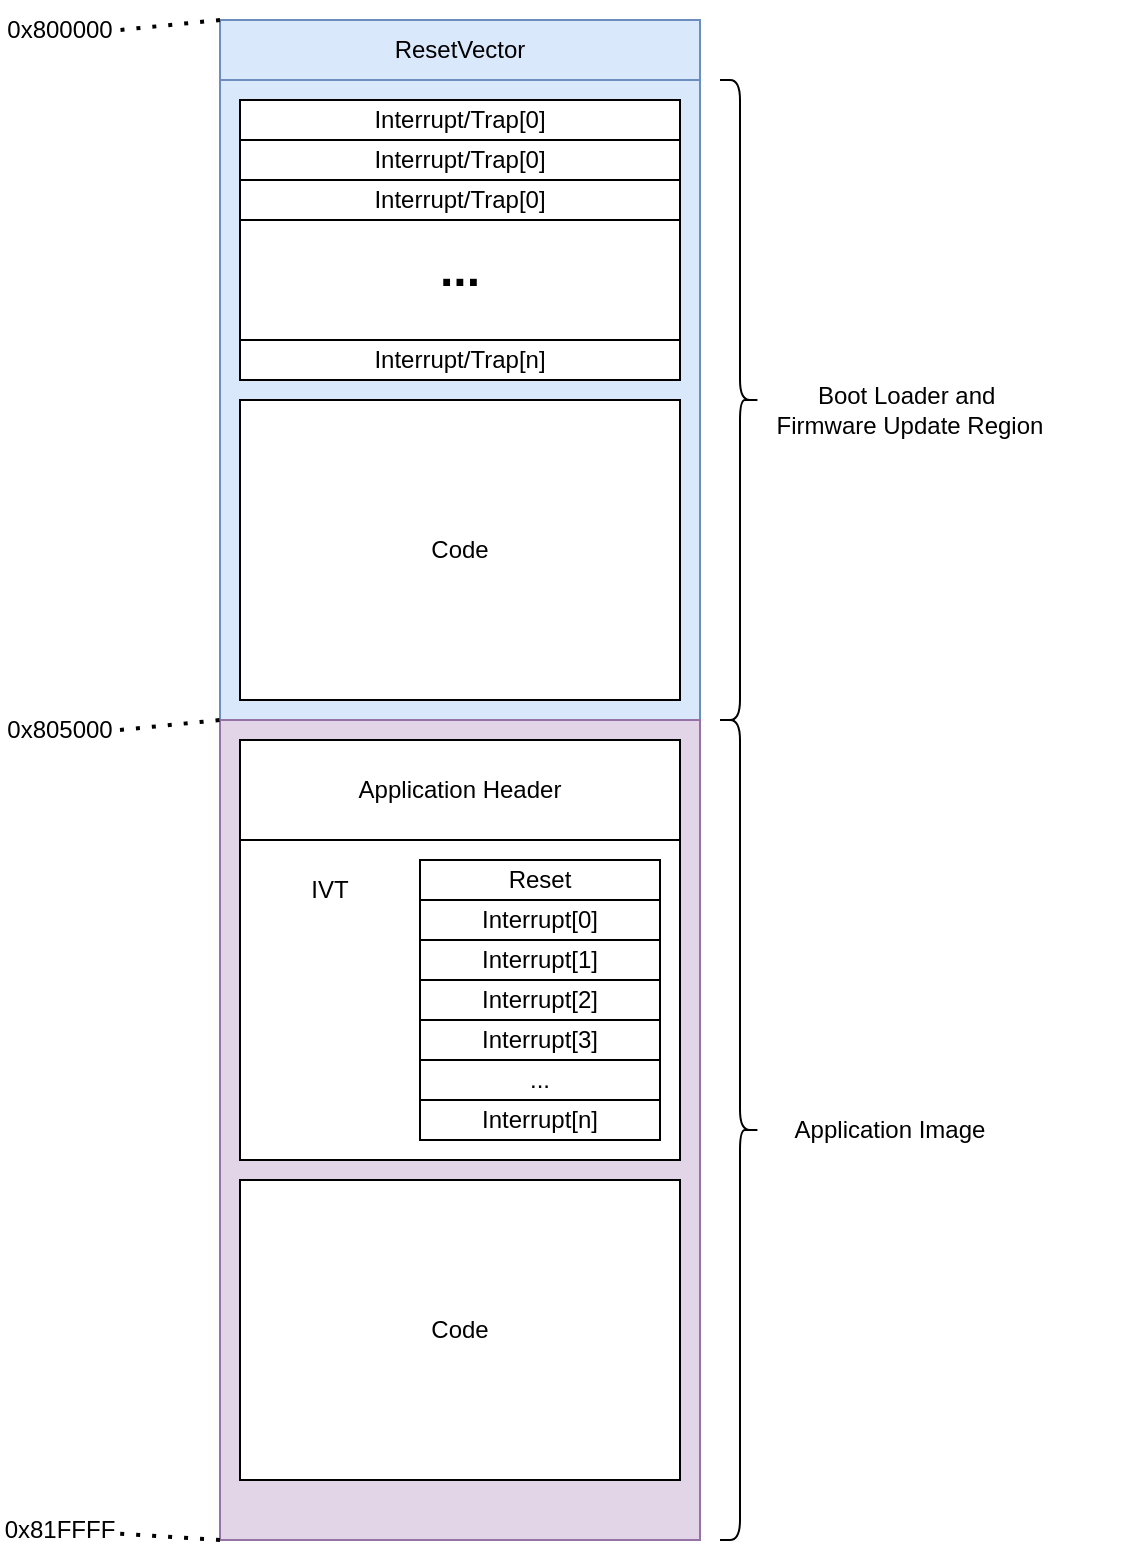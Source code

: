 <mxfile version="26.0.6">
  <diagram name="Page-1" id="JyyjUiMfEBk-dc2TTWM5">
    <mxGraphModel dx="2537" dy="1978" grid="1" gridSize="10" guides="1" tooltips="1" connect="1" arrows="1" fold="1" page="1" pageScale="1" pageWidth="850" pageHeight="1100" math="0" shadow="0">
      <root>
        <mxCell id="0" />
        <mxCell id="1" parent="0" />
        <mxCell id="4U-bfrUDjUq5PcVRqzK_-1" value="" style="rounded=0;whiteSpace=wrap;html=1;fillColor=#dae8fc;strokeColor=#6c8ebf;" parent="1" vertex="1">
          <mxGeometry x="-120" y="-100" width="240" height="320" as="geometry" />
        </mxCell>
        <mxCell id="4U-bfrUDjUq5PcVRqzK_-3" value="" style="rounded=0;whiteSpace=wrap;html=1;fillColor=#e1d5e7;strokeColor=#9673a6;" parent="1" vertex="1">
          <mxGeometry x="-120" y="220" width="240" height="410" as="geometry" />
        </mxCell>
        <mxCell id="4U-bfrUDjUq5PcVRqzK_-4" value="" style="rounded=0;whiteSpace=wrap;html=1;" parent="1" vertex="1">
          <mxGeometry x="-110" y="-90" width="220" height="140" as="geometry" />
        </mxCell>
        <mxCell id="4U-bfrUDjUq5PcVRqzK_-6" value="Interrupt/Trap[0]" style="rounded=0;whiteSpace=wrap;html=1;" parent="1" vertex="1">
          <mxGeometry x="-110" y="-90" width="220" height="20" as="geometry" />
        </mxCell>
        <mxCell id="4U-bfrUDjUq5PcVRqzK_-14" value="Boot Loader and&amp;nbsp;&lt;div&gt;Firmware Update Region&lt;/div&gt;" style="text;html=1;strokeColor=none;fillColor=none;align=center;verticalAlign=middle;whiteSpace=wrap;rounded=0;" parent="1" vertex="1">
          <mxGeometry x="110" y="50" width="230" height="30" as="geometry" />
        </mxCell>
        <mxCell id="4U-bfrUDjUq5PcVRqzK_-17" value="ResetVector" style="rounded=0;whiteSpace=wrap;html=1;fillColor=#dae8fc;strokeColor=#6c8ebf;" parent="1" vertex="1">
          <mxGeometry x="-120" y="-130" width="240" height="30" as="geometry" />
        </mxCell>
        <mxCell id="4U-bfrUDjUq5PcVRqzK_-18" value="0x800000" style="text;html=1;strokeColor=none;fillColor=none;align=center;verticalAlign=middle;whiteSpace=wrap;rounded=0;" parent="1" vertex="1">
          <mxGeometry x="-230" y="-140" width="60" height="30" as="geometry" />
        </mxCell>
        <mxCell id="4U-bfrUDjUq5PcVRqzK_-19" value="" style="endArrow=none;dashed=1;html=1;dashPattern=1 3;strokeWidth=2;rounded=0;exitX=0;exitY=0;exitDx=0;exitDy=0;entryX=1;entryY=0.5;entryDx=0;entryDy=0;" parent="1" source="4U-bfrUDjUq5PcVRqzK_-17" target="4U-bfrUDjUq5PcVRqzK_-18" edge="1">
          <mxGeometry width="50" height="50" relative="1" as="geometry">
            <mxPoint x="50" y="250" as="sourcePoint" />
            <mxPoint x="-380" as="targetPoint" />
          </mxGeometry>
        </mxCell>
        <mxCell id="4U-bfrUDjUq5PcVRqzK_-22" value="0x805000" style="text;html=1;strokeColor=none;fillColor=none;align=center;verticalAlign=middle;whiteSpace=wrap;rounded=0;" parent="1" vertex="1">
          <mxGeometry x="-230" y="210" width="60" height="30" as="geometry" />
        </mxCell>
        <mxCell id="4U-bfrUDjUq5PcVRqzK_-23" value="" style="endArrow=none;dashed=1;html=1;dashPattern=1 3;strokeWidth=2;rounded=0;exitX=1;exitY=0.5;exitDx=0;exitDy=0;entryX=0;entryY=1;entryDx=0;entryDy=0;" parent="1" source="4U-bfrUDjUq5PcVRqzK_-22" target="4U-bfrUDjUq5PcVRqzK_-1" edge="1">
          <mxGeometry width="50" height="50" relative="1" as="geometry">
            <mxPoint x="50" y="250" as="sourcePoint" />
            <mxPoint x="100" y="200" as="targetPoint" />
          </mxGeometry>
        </mxCell>
        <mxCell id="4U-bfrUDjUq5PcVRqzK_-24" value="" style="rounded=0;whiteSpace=wrap;html=1;" parent="1" vertex="1">
          <mxGeometry x="-110" y="280" width="220" height="160" as="geometry" />
        </mxCell>
        <mxCell id="4U-bfrUDjUq5PcVRqzK_-25" value="IVT" style="text;html=1;strokeColor=none;fillColor=none;align=center;verticalAlign=middle;whiteSpace=wrap;rounded=0;" parent="1" vertex="1">
          <mxGeometry x="-110" y="290" width="90" height="30" as="geometry" />
        </mxCell>
        <mxCell id="4U-bfrUDjUq5PcVRqzK_-26" value="Reset" style="rounded=0;whiteSpace=wrap;html=1;" parent="1" vertex="1">
          <mxGeometry x="-20" y="290" width="120" height="20" as="geometry" />
        </mxCell>
        <mxCell id="4U-bfrUDjUq5PcVRqzK_-27" value="Interrupt[0]" style="rounded=0;whiteSpace=wrap;html=1;" parent="1" vertex="1">
          <mxGeometry x="-20" y="310" width="120" height="20" as="geometry" />
        </mxCell>
        <mxCell id="4U-bfrUDjUq5PcVRqzK_-28" value="Interrupt[1]" style="rounded=0;whiteSpace=wrap;html=1;" parent="1" vertex="1">
          <mxGeometry x="-20" y="330" width="120" height="20" as="geometry" />
        </mxCell>
        <mxCell id="4U-bfrUDjUq5PcVRqzK_-29" value="Interrupt[2]" style="rounded=0;whiteSpace=wrap;html=1;" parent="1" vertex="1">
          <mxGeometry x="-20" y="350" width="120" height="20" as="geometry" />
        </mxCell>
        <mxCell id="4U-bfrUDjUq5PcVRqzK_-30" value="Interrupt[3]" style="rounded=0;whiteSpace=wrap;html=1;" parent="1" vertex="1">
          <mxGeometry x="-20" y="370" width="120" height="20" as="geometry" />
        </mxCell>
        <mxCell id="4U-bfrUDjUq5PcVRqzK_-31" value="..." style="rounded=0;whiteSpace=wrap;html=1;" parent="1" vertex="1">
          <mxGeometry x="-20" y="390" width="120" height="20" as="geometry" />
        </mxCell>
        <mxCell id="4U-bfrUDjUq5PcVRqzK_-32" value="Code" style="rounded=0;whiteSpace=wrap;html=1;" parent="1" vertex="1">
          <mxGeometry x="-110" y="450" width="220" height="150" as="geometry" />
        </mxCell>
        <mxCell id="4U-bfrUDjUq5PcVRqzK_-33" value="" style="shape=curlyBracket;whiteSpace=wrap;html=1;rounded=1;flipH=1;labelPosition=right;verticalLabelPosition=middle;align=left;verticalAlign=middle;size=0.5;" parent="1" vertex="1">
          <mxGeometry x="130" y="-100" width="20" height="320" as="geometry" />
        </mxCell>
        <mxCell id="4U-bfrUDjUq5PcVRqzK_-38" value="" style="shape=curlyBracket;whiteSpace=wrap;html=1;rounded=1;flipH=1;labelPosition=right;verticalLabelPosition=middle;align=left;verticalAlign=middle;size=0.5;" parent="1" vertex="1">
          <mxGeometry x="130" y="220" width="20" height="410" as="geometry" />
        </mxCell>
        <mxCell id="4U-bfrUDjUq5PcVRqzK_-39" value="Application Image" style="text;html=1;strokeColor=none;fillColor=none;align=center;verticalAlign=middle;whiteSpace=wrap;rounded=0;" parent="1" vertex="1">
          <mxGeometry x="130" y="410" width="170" height="30" as="geometry" />
        </mxCell>
        <mxCell id="4U-bfrUDjUq5PcVRqzK_-40" value="Interrupt[n]" style="rounded=0;whiteSpace=wrap;html=1;" parent="1" vertex="1">
          <mxGeometry x="-20" y="410" width="120" height="20" as="geometry" />
        </mxCell>
        <mxCell id="LExkYCUsJhvmwSZ1FQ3I-1" value="0x81FFFF" style="text;html=1;strokeColor=none;fillColor=none;align=center;verticalAlign=middle;whiteSpace=wrap;rounded=0;" parent="1" vertex="1">
          <mxGeometry x="-230" y="610" width="60" height="30" as="geometry" />
        </mxCell>
        <mxCell id="LExkYCUsJhvmwSZ1FQ3I-2" value="" style="endArrow=none;dashed=1;html=1;dashPattern=1 3;strokeWidth=2;rounded=0;exitX=0;exitY=1;exitDx=0;exitDy=0;" parent="1" source="4U-bfrUDjUq5PcVRqzK_-3" target="LExkYCUsJhvmwSZ1FQ3I-1" edge="1">
          <mxGeometry width="50" height="50" relative="1" as="geometry">
            <mxPoint x="-260" y="830" as="sourcePoint" />
            <mxPoint x="-210" y="780" as="targetPoint" />
          </mxGeometry>
        </mxCell>
        <mxCell id="G321907Ha4ZdyygtrB1a-1" value="Interrupt/Trap[0]" style="rounded=0;whiteSpace=wrap;html=1;" vertex="1" parent="1">
          <mxGeometry x="-110" y="-70" width="220" height="20" as="geometry" />
        </mxCell>
        <mxCell id="G321907Ha4ZdyygtrB1a-2" value="Interrupt/Trap[0]" style="rounded=0;whiteSpace=wrap;html=1;" vertex="1" parent="1">
          <mxGeometry x="-110" y="-50" width="220" height="20" as="geometry" />
        </mxCell>
        <mxCell id="G321907Ha4ZdyygtrB1a-3" value="Interrupt/Trap[n]" style="rounded=0;whiteSpace=wrap;html=1;" vertex="1" parent="1">
          <mxGeometry x="-110" y="30" width="220" height="20" as="geometry" />
        </mxCell>
        <mxCell id="G321907Ha4ZdyygtrB1a-4" value="&lt;font style=&quot;font-size: 24px;&quot;&gt;&lt;b&gt;...&lt;/b&gt;&lt;/font&gt;" style="text;html=1;align=center;verticalAlign=middle;whiteSpace=wrap;rounded=0;" vertex="1" parent="1">
          <mxGeometry x="-30" y="-20" width="60" height="30" as="geometry" />
        </mxCell>
        <mxCell id="G321907Ha4ZdyygtrB1a-5" value="Code" style="rounded=0;whiteSpace=wrap;html=1;" vertex="1" parent="1">
          <mxGeometry x="-110" y="60" width="220" height="150" as="geometry" />
        </mxCell>
        <mxCell id="G321907Ha4ZdyygtrB1a-6" value="Application Header" style="rounded=0;whiteSpace=wrap;html=1;" vertex="1" parent="1">
          <mxGeometry x="-110" y="230" width="220" height="50" as="geometry" />
        </mxCell>
      </root>
    </mxGraphModel>
  </diagram>
</mxfile>
